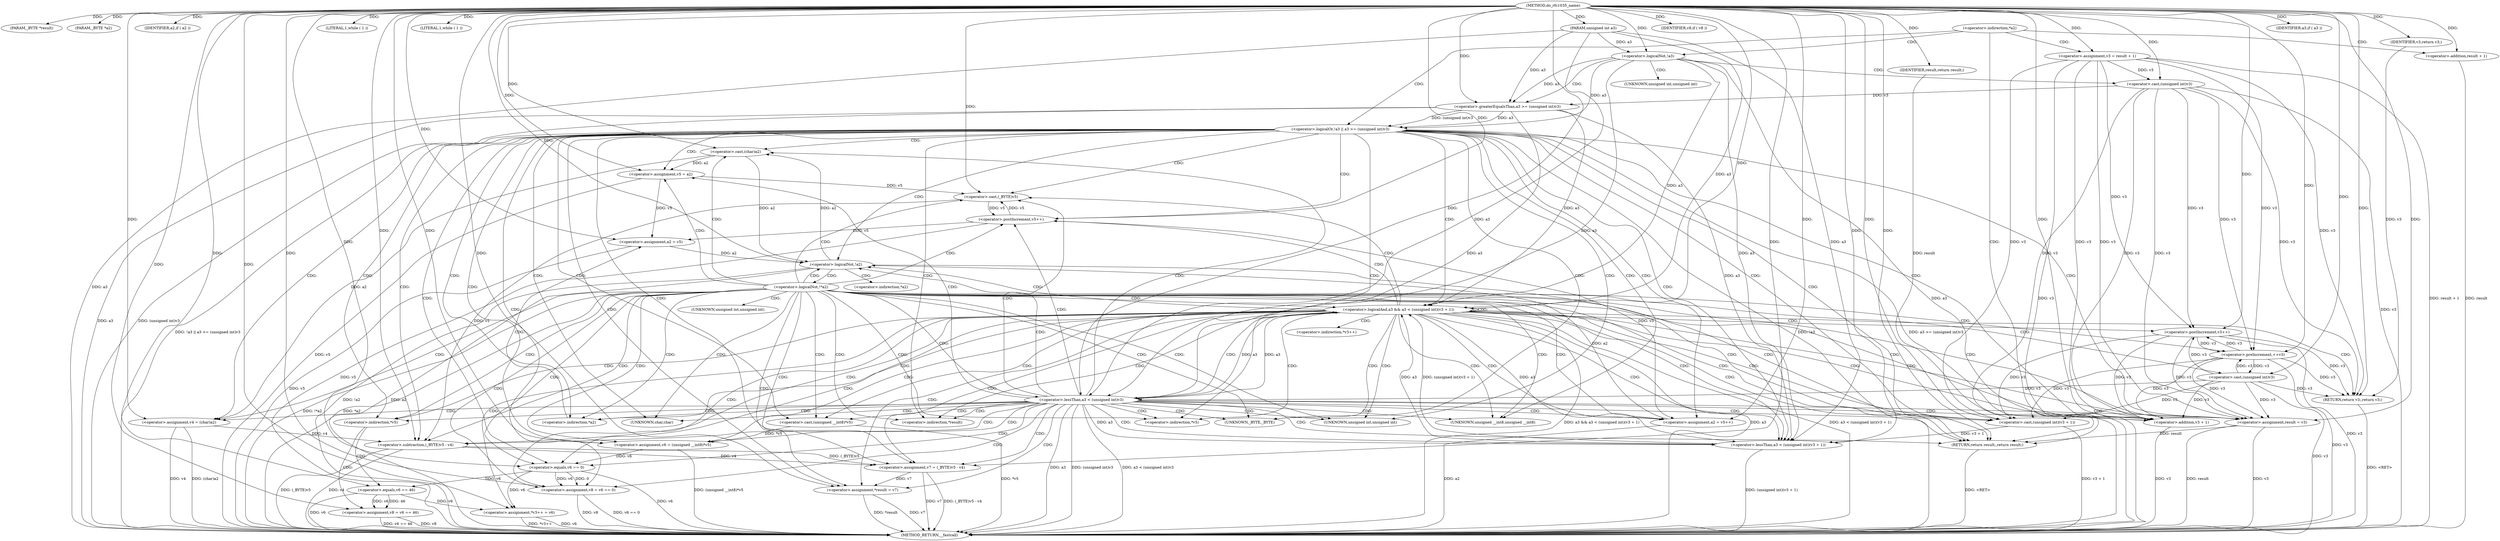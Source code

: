 digraph do_rfc1035_name {  
"1000107" [label = "(METHOD,do_rfc1035_name)" ]
"1000240" [label = "(METHOD_RETURN,__fastcall)" ]
"1000108" [label = "(PARAM,_BYTE *result)" ]
"1000109" [label = "(PARAM,_BYTE *a2)" ]
"1000110" [label = "(PARAM,unsigned int a3)" ]
"1000119" [label = "(IDENTIFIER,a2,if ( a2 ))" ]
"1000125" [label = "(<operator>.assignment,v3 = result + 1)" ]
"1000127" [label = "(<operator>.addition,result + 1)" ]
"1000131" [label = "(<operator>.logicalOr,!a3 || a3 >= (unsigned int)v3)" ]
"1000132" [label = "(<operator>.logicalNot,!a3)" ]
"1000134" [label = "(<operator>.greaterEqualsThan,a3 >= (unsigned int)v3)" ]
"1000136" [label = "(<operator>.cast,(unsigned int)v3)" ]
"1000141" [label = "(LITERAL,1,while ( 1 ))" ]
"1000143" [label = "(<operator>.assignment,v4 = (char)a2)" ]
"1000145" [label = "(<operator>.cast,(char)a2)" ]
"1000148" [label = "(<operator>.assignment,v5 = a2)" ]
"1000152" [label = "(LITERAL,1,while ( 1 ))" ]
"1000154" [label = "(<operator>.assignment,v6 = (unsigned __int8)*v5)" ]
"1000156" [label = "(<operator>.cast,(unsigned __int8)*v5)" ]
"1000160" [label = "(<operator>.assignment,v7 = (_BYTE)v5 - v4)" ]
"1000162" [label = "(<operator>.subtraction,(_BYTE)v5 - v4)" ]
"1000163" [label = "(<operator>.cast,(_BYTE)v5)" ]
"1000167" [label = "(<operator>.assignment,v8 = v6 == 0)" ]
"1000169" [label = "(<operator>.equals,v6 == 0)" ]
"1000175" [label = "(<operator>.assignment,v8 = v6 == 46)" ]
"1000177" [label = "(<operator>.equals,v6 == 46)" ]
"1000180" [label = "(<operator>.assignment,a2 = v5++)" ]
"1000182" [label = "(<operator>.postIncrement,v5++)" ]
"1000185" [label = "(IDENTIFIER,v8,if ( v8 ))" ]
"1000188" [label = "(<operator>.logicalAnd,a3 && a3 < (unsigned int)(v3 + 1))" ]
"1000190" [label = "(<operator>.lessThan,a3 < (unsigned int)(v3 + 1))" ]
"1000192" [label = "(<operator>.cast,(unsigned int)(v3 + 1))" ]
"1000194" [label = "(<operator>.addition,v3 + 1)" ]
"1000197" [label = "(RETURN,return v3;,return v3;)" ]
"1000198" [label = "(IDENTIFIER,v3,return v3;)" ]
"1000199" [label = "(<operator>.assignment,*v3++ = v6)" ]
"1000201" [label = "(<operator>.postIncrement,v3++)" ]
"1000204" [label = "(<operator>.assignment,*result = v7)" ]
"1000211" [label = "(<operator>.assignment,a2 = v5)" ]
"1000214" [label = "(<operator>.assignment,result = v3)" ]
"1000218" [label = "(<operator>.logicalNot,!a2)" ]
"1000222" [label = "(<operator>.logicalNot,!*a2)" ]
"1000226" [label = "(<operator>.preIncrement,++v3)" ]
"1000229" [label = "(IDENTIFIER,a3,if ( a3 ))" ]
"1000232" [label = "(<operator>.lessThan,a3 < (unsigned int)v3)" ]
"1000234" [label = "(<operator>.cast,(unsigned int)v3)" ]
"1000238" [label = "(RETURN,return result;,return result;)" ]
"1000239" [label = "(IDENTIFIER,result,return result;)" ]
"1000122" [label = "(<operator>.indirection,*a2)" ]
"1000137" [label = "(UNKNOWN,unsigned int,unsigned int)" ]
"1000146" [label = "(UNKNOWN,char,char)" ]
"1000157" [label = "(UNKNOWN,unsigned __int8,unsigned __int8)" ]
"1000158" [label = "(<operator>.indirection,*v5)" ]
"1000164" [label = "(UNKNOWN,_BYTE,_BYTE)" ]
"1000173" [label = "(<operator>.indirection,*v5)" ]
"1000193" [label = "(UNKNOWN,unsigned int,unsigned int)" ]
"1000200" [label = "(<operator>.indirection,*v3++)" ]
"1000205" [label = "(<operator>.indirection,*result)" ]
"1000209" [label = "(<operator>.indirection,*a2)" ]
"1000223" [label = "(<operator>.indirection,*a2)" ]
"1000235" [label = "(UNKNOWN,unsigned int,unsigned int)" ]
  "1000238" -> "1000240"  [ label = "DDG: <RET>"] 
  "1000197" -> "1000240"  [ label = "DDG: <RET>"] 
  "1000232" -> "1000240"  [ label = "DDG: a3"] 
  "1000211" -> "1000240"  [ label = "DDG: v5"] 
  "1000232" -> "1000240"  [ label = "DDG: (unsigned int)v3"] 
  "1000131" -> "1000240"  [ label = "DDG: a3 >= (unsigned int)v3"] 
  "1000136" -> "1000240"  [ label = "DDG: v3"] 
  "1000131" -> "1000240"  [ label = "DDG: !a3 || a3 >= (unsigned int)v3"] 
  "1000169" -> "1000240"  [ label = "DDG: v6"] 
  "1000188" -> "1000240"  [ label = "DDG: a3 && a3 < (unsigned int)(v3 + 1)"] 
  "1000143" -> "1000240"  [ label = "DDG: (char)a2"] 
  "1000214" -> "1000240"  [ label = "DDG: v3"] 
  "1000180" -> "1000240"  [ label = "DDG: a2"] 
  "1000143" -> "1000240"  [ label = "DDG: v4"] 
  "1000134" -> "1000240"  [ label = "DDG: (unsigned int)v3"] 
  "1000160" -> "1000240"  [ label = "DDG: v7"] 
  "1000218" -> "1000240"  [ label = "DDG: !a2"] 
  "1000192" -> "1000240"  [ label = "DDG: v3 + 1"] 
  "1000204" -> "1000240"  [ label = "DDG: *result"] 
  "1000199" -> "1000240"  [ label = "DDG: *v3++"] 
  "1000127" -> "1000240"  [ label = "DDG: result"] 
  "1000199" -> "1000240"  [ label = "DDG: v6"] 
  "1000125" -> "1000240"  [ label = "DDG: result + 1"] 
  "1000162" -> "1000240"  [ label = "DDG: (_BYTE)v5"] 
  "1000222" -> "1000240"  [ label = "DDG: *a2"] 
  "1000188" -> "1000240"  [ label = "DDG: a3"] 
  "1000162" -> "1000240"  [ label = "DDG: v4"] 
  "1000177" -> "1000240"  [ label = "DDG: v6"] 
  "1000226" -> "1000240"  [ label = "DDG: v3"] 
  "1000110" -> "1000240"  [ label = "DDG: a3"] 
  "1000182" -> "1000240"  [ label = "DDG: v5"] 
  "1000132" -> "1000240"  [ label = "DDG: a3"] 
  "1000148" -> "1000240"  [ label = "DDG: v5"] 
  "1000234" -> "1000240"  [ label = "DDG: v3"] 
  "1000156" -> "1000240"  [ label = "DDG: *v5"] 
  "1000188" -> "1000240"  [ label = "DDG: a3 < (unsigned int)(v3 + 1)"] 
  "1000214" -> "1000240"  [ label = "DDG: result"] 
  "1000232" -> "1000240"  [ label = "DDG: a3 < (unsigned int)v3"] 
  "1000204" -> "1000240"  [ label = "DDG: v7"] 
  "1000222" -> "1000240"  [ label = "DDG: !*a2"] 
  "1000134" -> "1000240"  [ label = "DDG: a3"] 
  "1000125" -> "1000240"  [ label = "DDG: v3"] 
  "1000190" -> "1000240"  [ label = "DDG: (unsigned int)(v3 + 1)"] 
  "1000154" -> "1000240"  [ label = "DDG: (unsigned __int8)*v5"] 
  "1000175" -> "1000240"  [ label = "DDG: v6 == 46"] 
  "1000175" -> "1000240"  [ label = "DDG: v8"] 
  "1000167" -> "1000240"  [ label = "DDG: v6 == 0"] 
  "1000194" -> "1000240"  [ label = "DDG: v3"] 
  "1000201" -> "1000240"  [ label = "DDG: v3"] 
  "1000167" -> "1000240"  [ label = "DDG: v8"] 
  "1000218" -> "1000240"  [ label = "DDG: a2"] 
  "1000160" -> "1000240"  [ label = "DDG: (_BYTE)v5 - v4"] 
  "1000131" -> "1000240"  [ label = "DDG: !a3"] 
  "1000107" -> "1000108"  [ label = "DDG: "] 
  "1000107" -> "1000109"  [ label = "DDG: "] 
  "1000107" -> "1000110"  [ label = "DDG: "] 
  "1000107" -> "1000119"  [ label = "DDG: "] 
  "1000107" -> "1000125"  [ label = "DDG: "] 
  "1000107" -> "1000127"  [ label = "DDG: "] 
  "1000132" -> "1000131"  [ label = "DDG: a3"] 
  "1000110" -> "1000132"  [ label = "DDG: a3"] 
  "1000107" -> "1000132"  [ label = "DDG: "] 
  "1000134" -> "1000131"  [ label = "DDG: a3"] 
  "1000134" -> "1000131"  [ label = "DDG: (unsigned int)v3"] 
  "1000132" -> "1000134"  [ label = "DDG: a3"] 
  "1000110" -> "1000134"  [ label = "DDG: a3"] 
  "1000107" -> "1000134"  [ label = "DDG: "] 
  "1000136" -> "1000134"  [ label = "DDG: v3"] 
  "1000125" -> "1000136"  [ label = "DDG: v3"] 
  "1000107" -> "1000136"  [ label = "DDG: "] 
  "1000107" -> "1000141"  [ label = "DDG: "] 
  "1000145" -> "1000143"  [ label = "DDG: a2"] 
  "1000107" -> "1000143"  [ label = "DDG: "] 
  "1000218" -> "1000145"  [ label = "DDG: a2"] 
  "1000107" -> "1000145"  [ label = "DDG: "] 
  "1000145" -> "1000148"  [ label = "DDG: a2"] 
  "1000107" -> "1000148"  [ label = "DDG: "] 
  "1000107" -> "1000152"  [ label = "DDG: "] 
  "1000156" -> "1000154"  [ label = "DDG: *v5"] 
  "1000107" -> "1000154"  [ label = "DDG: "] 
  "1000162" -> "1000160"  [ label = "DDG: (_BYTE)v5"] 
  "1000162" -> "1000160"  [ label = "DDG: v4"] 
  "1000107" -> "1000160"  [ label = "DDG: "] 
  "1000163" -> "1000162"  [ label = "DDG: v5"] 
  "1000182" -> "1000163"  [ label = "DDG: v5"] 
  "1000148" -> "1000163"  [ label = "DDG: v5"] 
  "1000107" -> "1000163"  [ label = "DDG: "] 
  "1000143" -> "1000162"  [ label = "DDG: v4"] 
  "1000107" -> "1000162"  [ label = "DDG: "] 
  "1000169" -> "1000167"  [ label = "DDG: v6"] 
  "1000169" -> "1000167"  [ label = "DDG: 0"] 
  "1000107" -> "1000167"  [ label = "DDG: "] 
  "1000154" -> "1000169"  [ label = "DDG: v6"] 
  "1000107" -> "1000169"  [ label = "DDG: "] 
  "1000177" -> "1000175"  [ label = "DDG: v6"] 
  "1000177" -> "1000175"  [ label = "DDG: 46"] 
  "1000107" -> "1000175"  [ label = "DDG: "] 
  "1000169" -> "1000177"  [ label = "DDG: v6"] 
  "1000107" -> "1000177"  [ label = "DDG: "] 
  "1000107" -> "1000180"  [ label = "DDG: "] 
  "1000182" -> "1000180"  [ label = "DDG: v5"] 
  "1000163" -> "1000182"  [ label = "DDG: v5"] 
  "1000107" -> "1000182"  [ label = "DDG: "] 
  "1000107" -> "1000185"  [ label = "DDG: "] 
  "1000190" -> "1000188"  [ label = "DDG: a3"] 
  "1000232" -> "1000188"  [ label = "DDG: a3"] 
  "1000134" -> "1000188"  [ label = "DDG: a3"] 
  "1000132" -> "1000188"  [ label = "DDG: a3"] 
  "1000110" -> "1000188"  [ label = "DDG: a3"] 
  "1000107" -> "1000188"  [ label = "DDG: "] 
  "1000190" -> "1000188"  [ label = "DDG: (unsigned int)(v3 + 1)"] 
  "1000188" -> "1000190"  [ label = "DDG: a3"] 
  "1000232" -> "1000190"  [ label = "DDG: a3"] 
  "1000134" -> "1000190"  [ label = "DDG: a3"] 
  "1000132" -> "1000190"  [ label = "DDG: a3"] 
  "1000110" -> "1000190"  [ label = "DDG: a3"] 
  "1000107" -> "1000190"  [ label = "DDG: "] 
  "1000192" -> "1000190"  [ label = "DDG: v3 + 1"] 
  "1000226" -> "1000192"  [ label = "DDG: v3"] 
  "1000234" -> "1000192"  [ label = "DDG: v3"] 
  "1000136" -> "1000192"  [ label = "DDG: v3"] 
  "1000125" -> "1000192"  [ label = "DDG: v3"] 
  "1000201" -> "1000192"  [ label = "DDG: v3"] 
  "1000107" -> "1000192"  [ label = "DDG: "] 
  "1000226" -> "1000194"  [ label = "DDG: v3"] 
  "1000234" -> "1000194"  [ label = "DDG: v3"] 
  "1000136" -> "1000194"  [ label = "DDG: v3"] 
  "1000125" -> "1000194"  [ label = "DDG: v3"] 
  "1000201" -> "1000194"  [ label = "DDG: v3"] 
  "1000107" -> "1000194"  [ label = "DDG: "] 
  "1000198" -> "1000197"  [ label = "DDG: v3"] 
  "1000226" -> "1000197"  [ label = "DDG: v3"] 
  "1000234" -> "1000197"  [ label = "DDG: v3"] 
  "1000136" -> "1000197"  [ label = "DDG: v3"] 
  "1000125" -> "1000197"  [ label = "DDG: v3"] 
  "1000201" -> "1000197"  [ label = "DDG: v3"] 
  "1000107" -> "1000197"  [ label = "DDG: "] 
  "1000107" -> "1000198"  [ label = "DDG: "] 
  "1000177" -> "1000199"  [ label = "DDG: v6"] 
  "1000169" -> "1000199"  [ label = "DDG: v6"] 
  "1000107" -> "1000199"  [ label = "DDG: "] 
  "1000226" -> "1000201"  [ label = "DDG: v3"] 
  "1000234" -> "1000201"  [ label = "DDG: v3"] 
  "1000136" -> "1000201"  [ label = "DDG: v3"] 
  "1000125" -> "1000201"  [ label = "DDG: v3"] 
  "1000107" -> "1000201"  [ label = "DDG: "] 
  "1000160" -> "1000204"  [ label = "DDG: v7"] 
  "1000107" -> "1000204"  [ label = "DDG: "] 
  "1000182" -> "1000211"  [ label = "DDG: v5"] 
  "1000148" -> "1000211"  [ label = "DDG: v5"] 
  "1000107" -> "1000211"  [ label = "DDG: "] 
  "1000226" -> "1000214"  [ label = "DDG: v3"] 
  "1000234" -> "1000214"  [ label = "DDG: v3"] 
  "1000136" -> "1000214"  [ label = "DDG: v3"] 
  "1000125" -> "1000214"  [ label = "DDG: v3"] 
  "1000201" -> "1000214"  [ label = "DDG: v3"] 
  "1000107" -> "1000214"  [ label = "DDG: "] 
  "1000211" -> "1000218"  [ label = "DDG: a2"] 
  "1000180" -> "1000218"  [ label = "DDG: a2"] 
  "1000107" -> "1000218"  [ label = "DDG: "] 
  "1000145" -> "1000218"  [ label = "DDG: a2"] 
  "1000107" -> "1000226"  [ label = "DDG: "] 
  "1000234" -> "1000226"  [ label = "DDG: v3"] 
  "1000136" -> "1000226"  [ label = "DDG: v3"] 
  "1000125" -> "1000226"  [ label = "DDG: v3"] 
  "1000201" -> "1000226"  [ label = "DDG: v3"] 
  "1000107" -> "1000229"  [ label = "DDG: "] 
  "1000188" -> "1000232"  [ label = "DDG: a3"] 
  "1000134" -> "1000232"  [ label = "DDG: a3"] 
  "1000132" -> "1000232"  [ label = "DDG: a3"] 
  "1000110" -> "1000232"  [ label = "DDG: a3"] 
  "1000107" -> "1000232"  [ label = "DDG: "] 
  "1000234" -> "1000232"  [ label = "DDG: v3"] 
  "1000226" -> "1000234"  [ label = "DDG: v3"] 
  "1000107" -> "1000234"  [ label = "DDG: "] 
  "1000239" -> "1000238"  [ label = "DDG: result"] 
  "1000214" -> "1000238"  [ label = "DDG: result"] 
  "1000107" -> "1000238"  [ label = "DDG: "] 
  "1000107" -> "1000239"  [ label = "DDG: "] 
  "1000122" -> "1000238"  [ label = "CDG: "] 
  "1000122" -> "1000127"  [ label = "CDG: "] 
  "1000122" -> "1000125"  [ label = "CDG: "] 
  "1000122" -> "1000132"  [ label = "CDG: "] 
  "1000122" -> "1000131"  [ label = "CDG: "] 
  "1000131" -> "1000238"  [ label = "CDG: "] 
  "1000131" -> "1000143"  [ label = "CDG: "] 
  "1000131" -> "1000148"  [ label = "CDG: "] 
  "1000131" -> "1000146"  [ label = "CDG: "] 
  "1000131" -> "1000145"  [ label = "CDG: "] 
  "1000131" -> "1000173"  [ label = "CDG: "] 
  "1000131" -> "1000169"  [ label = "CDG: "] 
  "1000131" -> "1000167"  [ label = "CDG: "] 
  "1000131" -> "1000164"  [ label = "CDG: "] 
  "1000131" -> "1000163"  [ label = "CDG: "] 
  "1000131" -> "1000162"  [ label = "CDG: "] 
  "1000131" -> "1000182"  [ label = "CDG: "] 
  "1000131" -> "1000180"  [ label = "CDG: "] 
  "1000131" -> "1000205"  [ label = "CDG: "] 
  "1000131" -> "1000204"  [ label = "CDG: "] 
  "1000131" -> "1000218"  [ label = "CDG: "] 
  "1000131" -> "1000214"  [ label = "CDG: "] 
  "1000131" -> "1000209"  [ label = "CDG: "] 
  "1000131" -> "1000160"  [ label = "CDG: "] 
  "1000131" -> "1000158"  [ label = "CDG: "] 
  "1000131" -> "1000157"  [ label = "CDG: "] 
  "1000131" -> "1000156"  [ label = "CDG: "] 
  "1000131" -> "1000154"  [ label = "CDG: "] 
  "1000131" -> "1000188"  [ label = "CDG: "] 
  "1000131" -> "1000192"  [ label = "CDG: "] 
  "1000131" -> "1000190"  [ label = "CDG: "] 
  "1000131" -> "1000194"  [ label = "CDG: "] 
  "1000131" -> "1000193"  [ label = "CDG: "] 
  "1000132" -> "1000137"  [ label = "CDG: "] 
  "1000132" -> "1000136"  [ label = "CDG: "] 
  "1000132" -> "1000134"  [ label = "CDG: "] 
  "1000173" -> "1000175"  [ label = "CDG: "] 
  "1000173" -> "1000177"  [ label = "CDG: "] 
  "1000188" -> "1000201"  [ label = "CDG: "] 
  "1000188" -> "1000200"  [ label = "CDG: "] 
  "1000188" -> "1000199"  [ label = "CDG: "] 
  "1000188" -> "1000197"  [ label = "CDG: "] 
  "1000188" -> "1000173"  [ label = "CDG: "] 
  "1000188" -> "1000169"  [ label = "CDG: "] 
  "1000188" -> "1000167"  [ label = "CDG: "] 
  "1000188" -> "1000164"  [ label = "CDG: "] 
  "1000188" -> "1000163"  [ label = "CDG: "] 
  "1000188" -> "1000162"  [ label = "CDG: "] 
  "1000188" -> "1000182"  [ label = "CDG: "] 
  "1000188" -> "1000180"  [ label = "CDG: "] 
  "1000188" -> "1000205"  [ label = "CDG: "] 
  "1000188" -> "1000204"  [ label = "CDG: "] 
  "1000188" -> "1000218"  [ label = "CDG: "] 
  "1000188" -> "1000214"  [ label = "CDG: "] 
  "1000188" -> "1000209"  [ label = "CDG: "] 
  "1000188" -> "1000160"  [ label = "CDG: "] 
  "1000188" -> "1000158"  [ label = "CDG: "] 
  "1000188" -> "1000157"  [ label = "CDG: "] 
  "1000188" -> "1000156"  [ label = "CDG: "] 
  "1000188" -> "1000154"  [ label = "CDG: "] 
  "1000188" -> "1000188"  [ label = "CDG: "] 
  "1000188" -> "1000192"  [ label = "CDG: "] 
  "1000188" -> "1000190"  [ label = "CDG: "] 
  "1000188" -> "1000194"  [ label = "CDG: "] 
  "1000188" -> "1000193"  [ label = "CDG: "] 
  "1000188" -> "1000238"  [ label = "CDG: "] 
  "1000209" -> "1000211"  [ label = "CDG: "] 
  "1000218" -> "1000223"  [ label = "CDG: "] 
  "1000218" -> "1000222"  [ label = "CDG: "] 
  "1000218" -> "1000238"  [ label = "CDG: "] 
  "1000222" -> "1000238"  [ label = "CDG: "] 
  "1000222" -> "1000226"  [ label = "CDG: "] 
  "1000222" -> "1000235"  [ label = "CDG: "] 
  "1000222" -> "1000234"  [ label = "CDG: "] 
  "1000222" -> "1000232"  [ label = "CDG: "] 
  "1000222" -> "1000143"  [ label = "CDG: "] 
  "1000222" -> "1000148"  [ label = "CDG: "] 
  "1000222" -> "1000146"  [ label = "CDG: "] 
  "1000222" -> "1000145"  [ label = "CDG: "] 
  "1000222" -> "1000173"  [ label = "CDG: "] 
  "1000222" -> "1000169"  [ label = "CDG: "] 
  "1000222" -> "1000167"  [ label = "CDG: "] 
  "1000222" -> "1000164"  [ label = "CDG: "] 
  "1000222" -> "1000163"  [ label = "CDG: "] 
  "1000222" -> "1000162"  [ label = "CDG: "] 
  "1000222" -> "1000182"  [ label = "CDG: "] 
  "1000222" -> "1000180"  [ label = "CDG: "] 
  "1000222" -> "1000205"  [ label = "CDG: "] 
  "1000222" -> "1000204"  [ label = "CDG: "] 
  "1000222" -> "1000218"  [ label = "CDG: "] 
  "1000222" -> "1000214"  [ label = "CDG: "] 
  "1000222" -> "1000209"  [ label = "CDG: "] 
  "1000222" -> "1000160"  [ label = "CDG: "] 
  "1000222" -> "1000158"  [ label = "CDG: "] 
  "1000222" -> "1000157"  [ label = "CDG: "] 
  "1000222" -> "1000156"  [ label = "CDG: "] 
  "1000222" -> "1000154"  [ label = "CDG: "] 
  "1000222" -> "1000188"  [ label = "CDG: "] 
  "1000222" -> "1000192"  [ label = "CDG: "] 
  "1000222" -> "1000190"  [ label = "CDG: "] 
  "1000222" -> "1000194"  [ label = "CDG: "] 
  "1000222" -> "1000193"  [ label = "CDG: "] 
  "1000232" -> "1000238"  [ label = "CDG: "] 
  "1000232" -> "1000143"  [ label = "CDG: "] 
  "1000232" -> "1000148"  [ label = "CDG: "] 
  "1000232" -> "1000146"  [ label = "CDG: "] 
  "1000232" -> "1000145"  [ label = "CDG: "] 
  "1000232" -> "1000173"  [ label = "CDG: "] 
  "1000232" -> "1000169"  [ label = "CDG: "] 
  "1000232" -> "1000167"  [ label = "CDG: "] 
  "1000232" -> "1000164"  [ label = "CDG: "] 
  "1000232" -> "1000163"  [ label = "CDG: "] 
  "1000232" -> "1000162"  [ label = "CDG: "] 
  "1000232" -> "1000182"  [ label = "CDG: "] 
  "1000232" -> "1000180"  [ label = "CDG: "] 
  "1000232" -> "1000205"  [ label = "CDG: "] 
  "1000232" -> "1000204"  [ label = "CDG: "] 
  "1000232" -> "1000218"  [ label = "CDG: "] 
  "1000232" -> "1000214"  [ label = "CDG: "] 
  "1000232" -> "1000209"  [ label = "CDG: "] 
  "1000232" -> "1000160"  [ label = "CDG: "] 
  "1000232" -> "1000158"  [ label = "CDG: "] 
  "1000232" -> "1000157"  [ label = "CDG: "] 
  "1000232" -> "1000156"  [ label = "CDG: "] 
  "1000232" -> "1000154"  [ label = "CDG: "] 
  "1000232" -> "1000188"  [ label = "CDG: "] 
  "1000232" -> "1000192"  [ label = "CDG: "] 
  "1000232" -> "1000190"  [ label = "CDG: "] 
  "1000232" -> "1000194"  [ label = "CDG: "] 
  "1000232" -> "1000193"  [ label = "CDG: "] 
}
